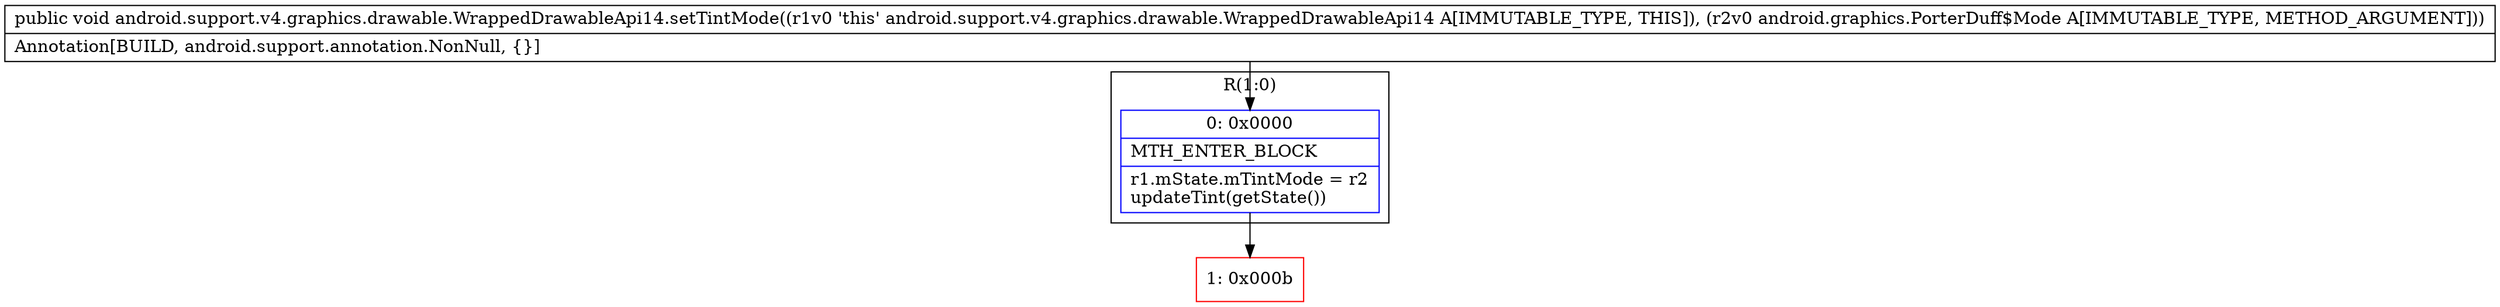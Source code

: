 digraph "CFG forandroid.support.v4.graphics.drawable.WrappedDrawableApi14.setTintMode(Landroid\/graphics\/PorterDuff$Mode;)V" {
subgraph cluster_Region_1147792208 {
label = "R(1:0)";
node [shape=record,color=blue];
Node_0 [shape=record,label="{0\:\ 0x0000|MTH_ENTER_BLOCK\l|r1.mState.mTintMode = r2\lupdateTint(getState())\l}"];
}
Node_1 [shape=record,color=red,label="{1\:\ 0x000b}"];
MethodNode[shape=record,label="{public void android.support.v4.graphics.drawable.WrappedDrawableApi14.setTintMode((r1v0 'this' android.support.v4.graphics.drawable.WrappedDrawableApi14 A[IMMUTABLE_TYPE, THIS]), (r2v0 android.graphics.PorterDuff$Mode A[IMMUTABLE_TYPE, METHOD_ARGUMENT]))  | Annotation[BUILD, android.support.annotation.NonNull, \{\}]\l}"];
MethodNode -> Node_0;
Node_0 -> Node_1;
}

